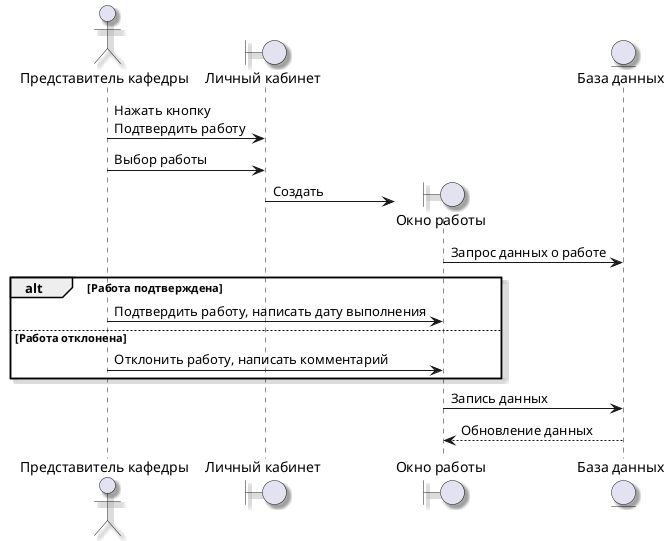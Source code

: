 @startuml
skinparam Shadowing true
actor "Представитель кафедры" as departmentRep
boundary "Личный кабинет" as personalCabinet
boundary "Окно работы" as workWindow
entity "База данных" as database

departmentRep -> personalCabinet : Нажать кнопку\nПодтвердить работу
departmentRep -> personalCabinet : Выбор работы
personalCabinet -> workWindow ** : Создать
workWindow -> database : Запрос данных о работе

alt Работа подтверждена
    departmentRep -> workWindow : Подтвердить работу, написать дату выполнения
else Работа отклонена
    departmentRep -> workWindow : Отклонить работу, написать комментарий
end

workWindow  -> database: Запись данных
database --> workWindow : Обновление данных
@enduml